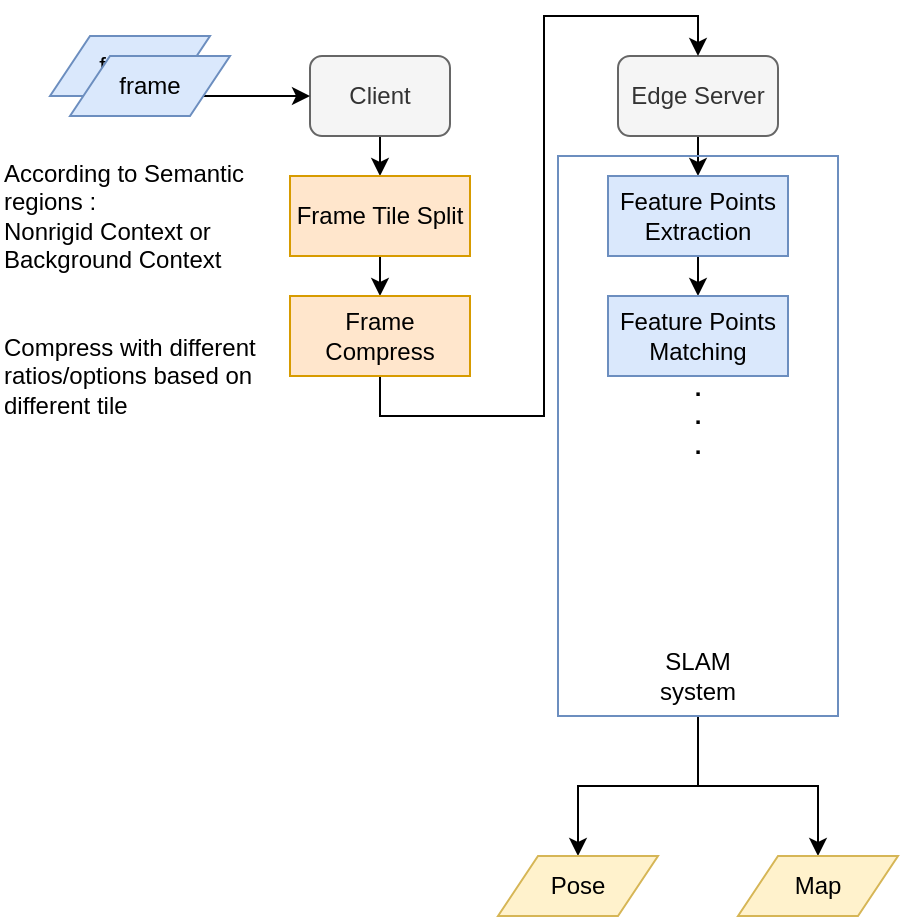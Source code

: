 <mxfile version="14.4.2" type="github">
  <diagram id="RAmiI_gLbe4m0hTPBt3y" name="Page-1">
    <mxGraphModel dx="396" dy="491" grid="1" gridSize="10" guides="1" tooltips="1" connect="1" arrows="1" fold="1" page="1" pageScale="1" pageWidth="827" pageHeight="1169" math="0" shadow="0">
      <root>
        <mxCell id="0" />
        <mxCell id="1" parent="0" />
        <mxCell id="QadsBa-9Zq_S_Qc7325S-15" style="edgeStyle=orthogonalEdgeStyle;rounded=0;orthogonalLoop=1;jettySize=auto;html=1;exitX=0.5;exitY=1;exitDx=0;exitDy=0;entryX=0.5;entryY=0;entryDx=0;entryDy=0;" edge="1" parent="1" source="QadsBa-9Zq_S_Qc7325S-1">
          <mxGeometry relative="1" as="geometry">
            <mxPoint x="255" y="180" as="targetPoint" />
          </mxGeometry>
        </mxCell>
        <mxCell id="QadsBa-9Zq_S_Qc7325S-1" value="Client" style="rounded=1;whiteSpace=wrap;html=1;fillColor=#f5f5f5;strokeColor=#666666;fontColor=#333333;" vertex="1" parent="1">
          <mxGeometry x="220" y="120" width="70" height="40" as="geometry" />
        </mxCell>
        <mxCell id="QadsBa-9Zq_S_Qc7325S-25" style="edgeStyle=orthogonalEdgeStyle;rounded=0;orthogonalLoop=1;jettySize=auto;html=1;exitX=0.5;exitY=1;exitDx=0;exitDy=0;entryX=0.5;entryY=0;entryDx=0;entryDy=0;" edge="1" parent="1" source="QadsBa-9Zq_S_Qc7325S-3" target="QadsBa-9Zq_S_Qc7325S-17">
          <mxGeometry relative="1" as="geometry" />
        </mxCell>
        <mxCell id="QadsBa-9Zq_S_Qc7325S-3" value="Edge Server" style="rounded=1;whiteSpace=wrap;html=1;fillColor=#f5f5f5;strokeColor=#666666;fontColor=#333333;" vertex="1" parent="1">
          <mxGeometry x="374" y="120" width="80" height="40" as="geometry" />
        </mxCell>
        <mxCell id="QadsBa-9Zq_S_Qc7325S-4" value="frame" style="shape=parallelogram;perimeter=parallelogramPerimeter;whiteSpace=wrap;html=1;fixedSize=1;fillColor=#dae8fc;strokeColor=#6c8ebf;" vertex="1" parent="1">
          <mxGeometry x="90" y="110" width="80" height="30" as="geometry" />
        </mxCell>
        <mxCell id="QadsBa-9Zq_S_Qc7325S-11" style="edgeStyle=orthogonalEdgeStyle;rounded=0;orthogonalLoop=1;jettySize=auto;html=1;exitX=1;exitY=0.75;exitDx=0;exitDy=0;entryX=0;entryY=0.5;entryDx=0;entryDy=0;" edge="1" parent="1" source="QadsBa-9Zq_S_Qc7325S-9" target="QadsBa-9Zq_S_Qc7325S-1">
          <mxGeometry relative="1" as="geometry" />
        </mxCell>
        <mxCell id="QadsBa-9Zq_S_Qc7325S-9" value="frame" style="shape=parallelogram;perimeter=parallelogramPerimeter;whiteSpace=wrap;html=1;fixedSize=1;fillColor=#dae8fc;strokeColor=#6c8ebf;" vertex="1" parent="1">
          <mxGeometry x="100" y="120" width="80" height="30" as="geometry" />
        </mxCell>
        <mxCell id="QadsBa-9Zq_S_Qc7325S-26" style="edgeStyle=orthogonalEdgeStyle;rounded=0;orthogonalLoop=1;jettySize=auto;html=1;exitX=0.5;exitY=1;exitDx=0;exitDy=0;entryX=0.5;entryY=0;entryDx=0;entryDy=0;" edge="1" parent="1" source="QadsBa-9Zq_S_Qc7325S-17" target="QadsBa-9Zq_S_Qc7325S-18">
          <mxGeometry relative="1" as="geometry" />
        </mxCell>
        <mxCell id="QadsBa-9Zq_S_Qc7325S-17" value="Feature Points&lt;br&gt;Extraction" style="rounded=0;whiteSpace=wrap;html=1;strokeColor=#6c8ebf;strokeWidth=1;fillColor=#dae8fc;" vertex="1" parent="1">
          <mxGeometry x="369" y="180" width="90" height="40" as="geometry" />
        </mxCell>
        <mxCell id="QadsBa-9Zq_S_Qc7325S-18" value="Feature Points&lt;br&gt;Matching" style="rounded=0;whiteSpace=wrap;html=1;strokeColor=#6c8ebf;strokeWidth=1;fillColor=#dae8fc;" vertex="1" parent="1">
          <mxGeometry x="369" y="240" width="90" height="40" as="geometry" />
        </mxCell>
        <mxCell id="QadsBa-9Zq_S_Qc7325S-23" style="edgeStyle=orthogonalEdgeStyle;rounded=0;orthogonalLoop=1;jettySize=auto;html=1;exitX=0.5;exitY=1;exitDx=0;exitDy=0;entryX=0.5;entryY=0;entryDx=0;entryDy=0;" edge="1" parent="1" source="QadsBa-9Zq_S_Qc7325S-20" target="QadsBa-9Zq_S_Qc7325S-21">
          <mxGeometry relative="1" as="geometry" />
        </mxCell>
        <mxCell id="QadsBa-9Zq_S_Qc7325S-20" value="Frame Tile Split" style="rounded=0;whiteSpace=wrap;html=1;strokeColor=#d79b00;strokeWidth=1;fillColor=#ffe6cc;" vertex="1" parent="1">
          <mxGeometry x="210" y="180" width="90" height="40" as="geometry" />
        </mxCell>
        <mxCell id="QadsBa-9Zq_S_Qc7325S-24" style="edgeStyle=orthogonalEdgeStyle;rounded=0;orthogonalLoop=1;jettySize=auto;html=1;exitX=0.5;exitY=1;exitDx=0;exitDy=0;entryX=0.5;entryY=0;entryDx=0;entryDy=0;" edge="1" parent="1" source="QadsBa-9Zq_S_Qc7325S-21" target="QadsBa-9Zq_S_Qc7325S-3">
          <mxGeometry relative="1" as="geometry" />
        </mxCell>
        <mxCell id="QadsBa-9Zq_S_Qc7325S-21" value="Frame Compress" style="rounded=0;whiteSpace=wrap;html=1;strokeColor=#d79b00;strokeWidth=1;fillColor=#ffe6cc;" vertex="1" parent="1">
          <mxGeometry x="210" y="240" width="90" height="40" as="geometry" />
        </mxCell>
        <mxCell id="QadsBa-9Zq_S_Qc7325S-22" value="According to Semantic regions :&lt;br&gt;Nonrigid Context or Background Context" style="text;html=1;strokeColor=none;fillColor=none;align=left;verticalAlign=middle;whiteSpace=wrap;rounded=0;" vertex="1" parent="1">
          <mxGeometry x="65" y="170" width="130" height="60" as="geometry" />
        </mxCell>
        <mxCell id="QadsBa-9Zq_S_Qc7325S-27" value="Compress with different ratios/options based on different tile" style="text;html=1;strokeColor=none;fillColor=none;align=left;verticalAlign=middle;whiteSpace=wrap;rounded=0;" vertex="1" parent="1">
          <mxGeometry x="65" y="250" width="130" height="60" as="geometry" />
        </mxCell>
        <mxCell id="QadsBa-9Zq_S_Qc7325S-28" value="&lt;b&gt;.&lt;br&gt;.&lt;br&gt;.&lt;/b&gt;" style="text;html=1;strokeColor=none;fillColor=none;align=center;verticalAlign=middle;whiteSpace=wrap;rounded=0;" vertex="1" parent="1">
          <mxGeometry x="394" y="290" width="40" height="20" as="geometry" />
        </mxCell>
        <mxCell id="QadsBa-9Zq_S_Qc7325S-37" style="edgeStyle=orthogonalEdgeStyle;rounded=0;orthogonalLoop=1;jettySize=auto;html=1;exitX=0.5;exitY=1;exitDx=0;exitDy=0;" edge="1" parent="1" source="QadsBa-9Zq_S_Qc7325S-30" target="QadsBa-9Zq_S_Qc7325S-33">
          <mxGeometry relative="1" as="geometry" />
        </mxCell>
        <mxCell id="QadsBa-9Zq_S_Qc7325S-39" style="edgeStyle=orthogonalEdgeStyle;rounded=0;orthogonalLoop=1;jettySize=auto;html=1;exitX=0.5;exitY=1;exitDx=0;exitDy=0;" edge="1" parent="1" source="QadsBa-9Zq_S_Qc7325S-30" target="QadsBa-9Zq_S_Qc7325S-34">
          <mxGeometry relative="1" as="geometry" />
        </mxCell>
        <mxCell id="QadsBa-9Zq_S_Qc7325S-30" value="" style="rounded=0;whiteSpace=wrap;html=1;strokeColor=#6C8EBF;strokeWidth=1;fillColor=none;" vertex="1" parent="1">
          <mxGeometry x="344" y="170" width="140" height="280" as="geometry" />
        </mxCell>
        <mxCell id="QadsBa-9Zq_S_Qc7325S-32" value="SLAM system" style="text;html=1;strokeColor=none;fillColor=none;align=center;verticalAlign=middle;whiteSpace=wrap;rounded=0;" vertex="1" parent="1">
          <mxGeometry x="394" y="420" width="40" height="20" as="geometry" />
        </mxCell>
        <mxCell id="QadsBa-9Zq_S_Qc7325S-33" value="Pose" style="shape=parallelogram;perimeter=parallelogramPerimeter;whiteSpace=wrap;html=1;fixedSize=1;fillColor=#fff2cc;strokeColor=#d6b656;" vertex="1" parent="1">
          <mxGeometry x="314" y="520" width="80" height="30" as="geometry" />
        </mxCell>
        <mxCell id="QadsBa-9Zq_S_Qc7325S-34" value="Map" style="shape=parallelogram;perimeter=parallelogramPerimeter;whiteSpace=wrap;html=1;fixedSize=1;fillColor=#fff2cc;strokeColor=#d6b656;" vertex="1" parent="1">
          <mxGeometry x="434" y="520" width="80" height="30" as="geometry" />
        </mxCell>
      </root>
    </mxGraphModel>
  </diagram>
</mxfile>
